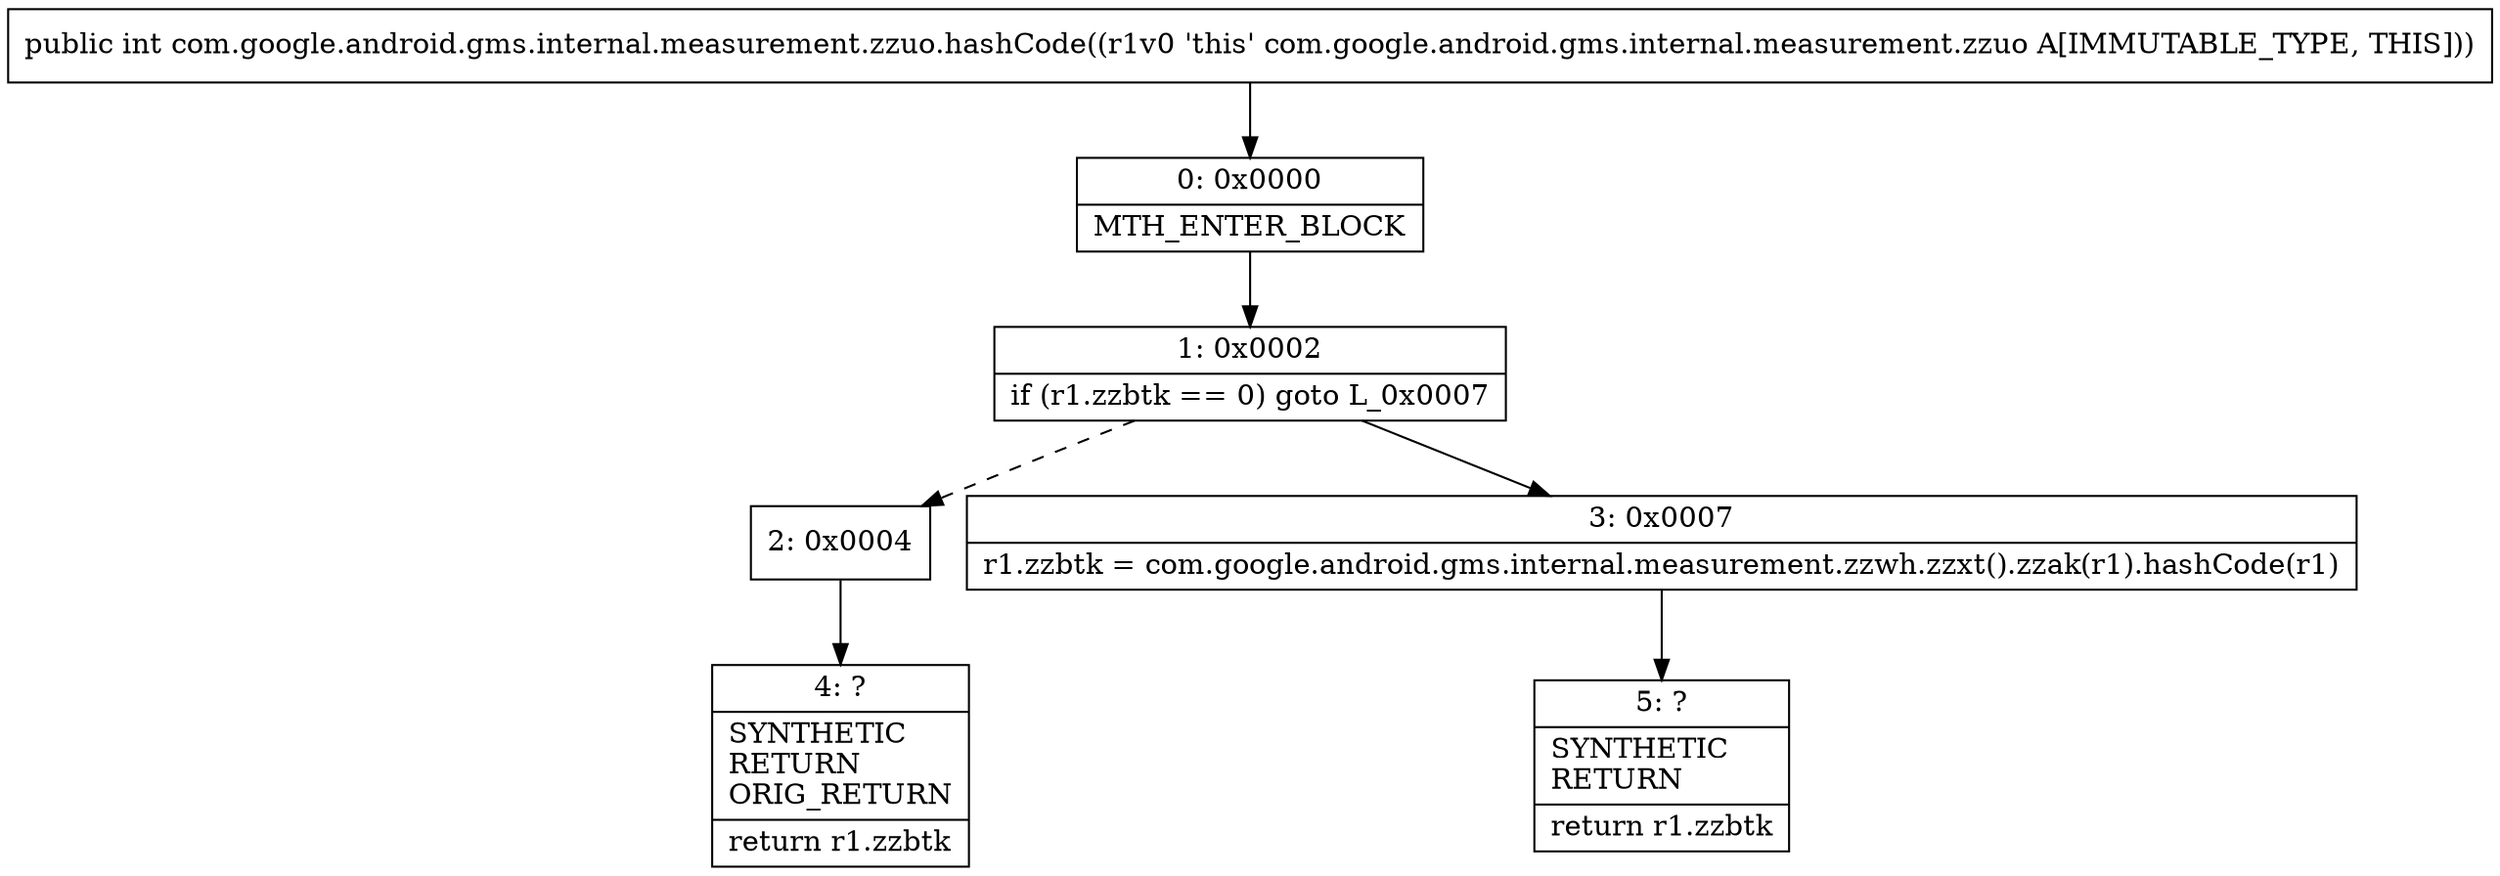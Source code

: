 digraph "CFG forcom.google.android.gms.internal.measurement.zzuo.hashCode()I" {
Node_0 [shape=record,label="{0\:\ 0x0000|MTH_ENTER_BLOCK\l}"];
Node_1 [shape=record,label="{1\:\ 0x0002|if (r1.zzbtk == 0) goto L_0x0007\l}"];
Node_2 [shape=record,label="{2\:\ 0x0004}"];
Node_3 [shape=record,label="{3\:\ 0x0007|r1.zzbtk = com.google.android.gms.internal.measurement.zzwh.zzxt().zzak(r1).hashCode(r1)\l}"];
Node_4 [shape=record,label="{4\:\ ?|SYNTHETIC\lRETURN\lORIG_RETURN\l|return r1.zzbtk\l}"];
Node_5 [shape=record,label="{5\:\ ?|SYNTHETIC\lRETURN\l|return r1.zzbtk\l}"];
MethodNode[shape=record,label="{public int com.google.android.gms.internal.measurement.zzuo.hashCode((r1v0 'this' com.google.android.gms.internal.measurement.zzuo A[IMMUTABLE_TYPE, THIS])) }"];
MethodNode -> Node_0;
Node_0 -> Node_1;
Node_1 -> Node_2[style=dashed];
Node_1 -> Node_3;
Node_2 -> Node_4;
Node_3 -> Node_5;
}

